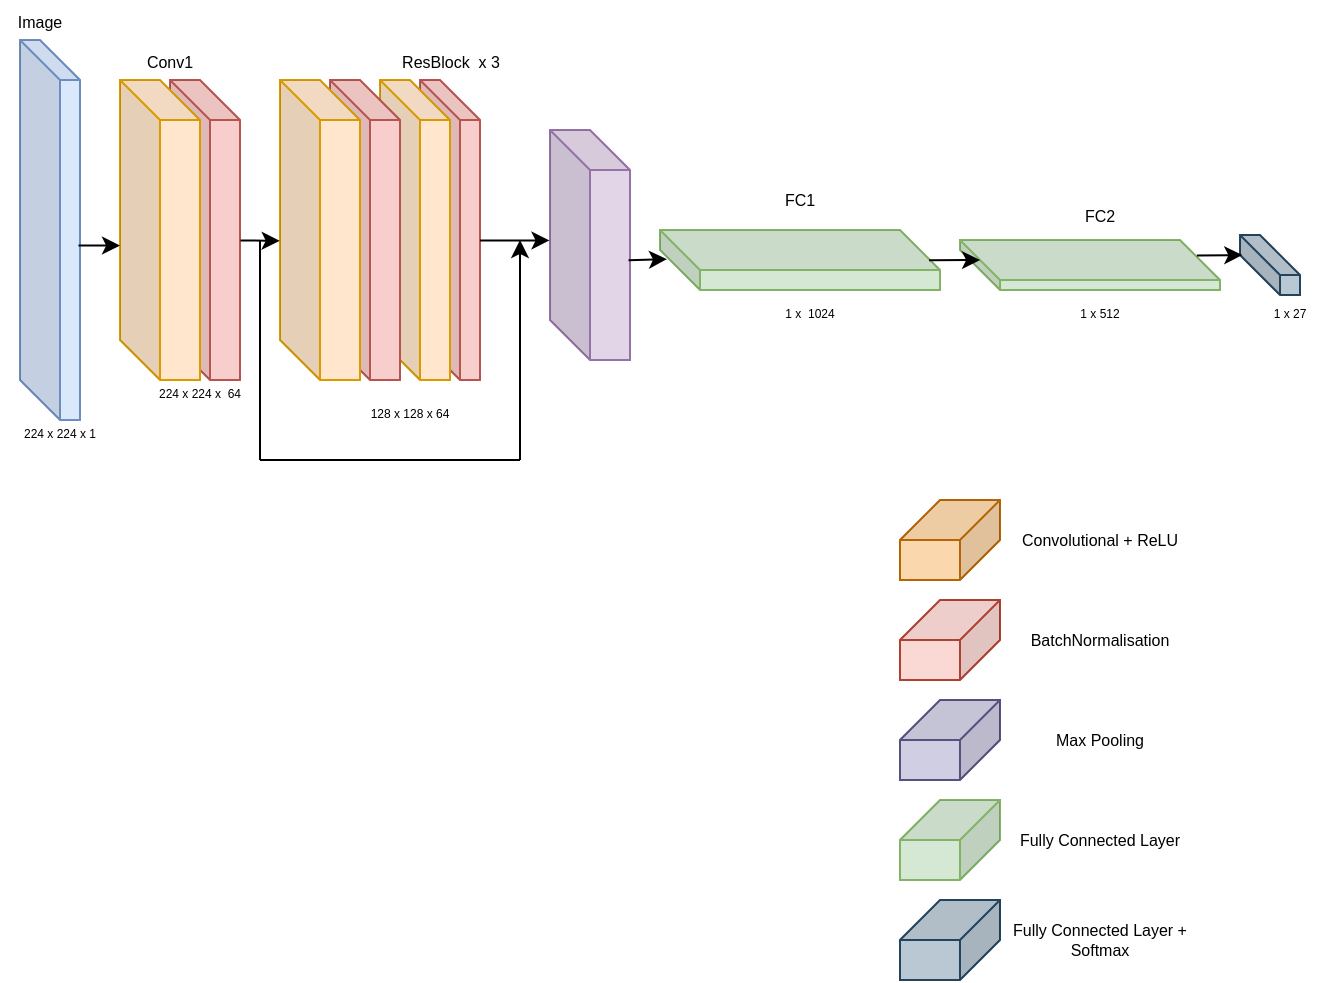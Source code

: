 <mxfile version="20.5.2" type="github">
  <diagram id="rQ2sJkADrS01hE8YLVf3" name="Page-1">
    <mxGraphModel dx="488" dy="442" grid="1" gridSize="10" guides="1" tooltips="1" connect="1" arrows="1" fold="1" page="1" pageScale="1" pageWidth="850" pageHeight="1100" math="0" shadow="0">
      <root>
        <mxCell id="0" />
        <mxCell id="1" parent="0" />
        <mxCell id="rSsCVXrkZo28gq-cM43m-12" value="" style="shape=cube;whiteSpace=wrap;html=1;boundedLbl=1;backgroundOutline=1;darkOpacity=0.05;darkOpacity2=0.1;fillColor=#f8cecc;strokeColor=#b85450;" vertex="1" parent="1">
          <mxGeometry x="320" y="470" width="30" height="150" as="geometry" />
        </mxCell>
        <mxCell id="rSsCVXrkZo28gq-cM43m-13" value="" style="shape=cube;whiteSpace=wrap;html=1;boundedLbl=1;backgroundOutline=1;darkOpacity=0.05;darkOpacity2=0.1;fillColor=#ffe6cc;strokeColor=#d79b00;" vertex="1" parent="1">
          <mxGeometry x="300" y="470" width="35" height="150" as="geometry" />
        </mxCell>
        <mxCell id="rSsCVXrkZo28gq-cM43m-21" value="" style="shape=cube;whiteSpace=wrap;html=1;boundedLbl=1;backgroundOutline=1;darkOpacity=0.05;darkOpacity2=0.1;fillColor=#e1d5e7;strokeColor=#9673a6;" vertex="1" parent="1">
          <mxGeometry x="385" y="495" width="40" height="115" as="geometry" />
        </mxCell>
        <mxCell id="rSsCVXrkZo28gq-cM43m-7" value="" style="shape=cube;whiteSpace=wrap;html=1;boundedLbl=1;backgroundOutline=1;darkOpacity=0.05;darkOpacity2=0.1;fillColor=#f8cecc;strokeColor=#b85450;" vertex="1" parent="1">
          <mxGeometry x="195" y="470" width="35" height="150" as="geometry" />
        </mxCell>
        <mxCell id="rSsCVXrkZo28gq-cM43m-1" value="" style="shape=cube;whiteSpace=wrap;html=1;boundedLbl=1;backgroundOutline=1;darkOpacity=0.05;darkOpacity2=0.1;fillColor=#ffe6cc;strokeColor=#d79b00;" vertex="1" parent="1">
          <mxGeometry x="170" y="470" width="40" height="150" as="geometry" />
        </mxCell>
        <mxCell id="rSsCVXrkZo28gq-cM43m-2" value="" style="shape=cube;whiteSpace=wrap;html=1;boundedLbl=1;backgroundOutline=1;darkOpacity=0.05;darkOpacity2=0.1;fillColor=#dae8fc;strokeColor=#6c8ebf;" vertex="1" parent="1">
          <mxGeometry x="120" y="450" width="30" height="190" as="geometry" />
        </mxCell>
        <mxCell id="rSsCVXrkZo28gq-cM43m-3" value="&lt;font style=&quot;font-size: 8px;&quot;&gt;Conv1&lt;/font&gt;" style="text;html=1;strokeColor=none;fillColor=none;align=center;verticalAlign=middle;whiteSpace=wrap;rounded=0;" vertex="1" parent="1">
          <mxGeometry x="175" y="450" width="40" height="20" as="geometry" />
        </mxCell>
        <mxCell id="rSsCVXrkZo28gq-cM43m-4" value="&lt;font style=&quot;font-size: 8px;&quot;&gt;Image&lt;/font&gt;" style="text;html=1;strokeColor=none;fillColor=none;align=center;verticalAlign=middle;whiteSpace=wrap;rounded=0;" vertex="1" parent="1">
          <mxGeometry x="110" y="430" width="40" height="20" as="geometry" />
        </mxCell>
        <mxCell id="rSsCVXrkZo28gq-cM43m-5" value="&lt;font style=&quot;font-size: 6px;&quot;&gt;224 x 224 x 1&lt;/font&gt;" style="text;html=1;strokeColor=none;fillColor=none;align=center;verticalAlign=middle;whiteSpace=wrap;rounded=0;" vertex="1" parent="1">
          <mxGeometry x="120" y="640" width="40" height="10" as="geometry" />
        </mxCell>
        <mxCell id="rSsCVXrkZo28gq-cM43m-9" value="&lt;font style=&quot;font-size: 6px;&quot;&gt;224 x 224 x&amp;nbsp; 64&lt;/font&gt;" style="text;html=1;strokeColor=none;fillColor=none;align=center;verticalAlign=middle;whiteSpace=wrap;rounded=0;" vertex="1" parent="1">
          <mxGeometry x="185" y="620" width="50" height="10" as="geometry" />
        </mxCell>
        <mxCell id="rSsCVXrkZo28gq-cM43m-10" value="" style="shape=cube;whiteSpace=wrap;html=1;boundedLbl=1;backgroundOutline=1;darkOpacity=0.05;darkOpacity2=0.1;fillColor=#f8cecc;strokeColor=#b85450;" vertex="1" parent="1">
          <mxGeometry x="275" y="470" width="35" height="150" as="geometry" />
        </mxCell>
        <mxCell id="rSsCVXrkZo28gq-cM43m-11" value="" style="shape=cube;whiteSpace=wrap;html=1;boundedLbl=1;backgroundOutline=1;darkOpacity=0.05;darkOpacity2=0.1;fillColor=#ffe6cc;strokeColor=#d79b00;" vertex="1" parent="1">
          <mxGeometry x="250" y="470" width="40" height="150" as="geometry" />
        </mxCell>
        <mxCell id="rSsCVXrkZo28gq-cM43m-17" value="&lt;font style=&quot;font-size: 8px;&quot;&gt;ResBlock&amp;nbsp; x 3&lt;/font&gt;" style="text;html=1;strokeColor=none;fillColor=none;align=center;verticalAlign=middle;whiteSpace=wrap;rounded=0;" vertex="1" parent="1">
          <mxGeometry x="302.5" y="450" width="65" height="20" as="geometry" />
        </mxCell>
        <mxCell id="rSsCVXrkZo28gq-cM43m-18" value="" style="endArrow=classic;html=1;rounded=0;fontSize=8;exitX=1.007;exitY=0.535;exitDx=0;exitDy=0;exitPerimeter=0;entryX=-0.004;entryY=0.536;entryDx=0;entryDy=0;entryPerimeter=0;" edge="1" parent="1" source="rSsCVXrkZo28gq-cM43m-7" target="rSsCVXrkZo28gq-cM43m-11">
          <mxGeometry width="50" height="50" relative="1" as="geometry">
            <mxPoint x="300" y="540" as="sourcePoint" />
            <mxPoint x="350" y="490" as="targetPoint" />
          </mxGeometry>
        </mxCell>
        <mxCell id="rSsCVXrkZo28gq-cM43m-19" value="" style="endArrow=classic;html=1;rounded=0;fontSize=8;exitX=0.975;exitY=0.541;exitDx=0;exitDy=0;exitPerimeter=0;entryX=0;entryY=0.552;entryDx=0;entryDy=0;entryPerimeter=0;" edge="1" parent="1" source="rSsCVXrkZo28gq-cM43m-2" target="rSsCVXrkZo28gq-cM43m-1">
          <mxGeometry width="50" height="50" relative="1" as="geometry">
            <mxPoint x="270" y="530" as="sourcePoint" />
            <mxPoint x="320" y="480" as="targetPoint" />
          </mxGeometry>
        </mxCell>
        <mxCell id="rSsCVXrkZo28gq-cM43m-22" value="&lt;font style=&quot;font-size: 6px;&quot;&gt;128 x 128 x 64&lt;/font&gt;" style="text;html=1;strokeColor=none;fillColor=none;align=center;verticalAlign=middle;whiteSpace=wrap;rounded=0;" vertex="1" parent="1">
          <mxGeometry x="290" y="630" width="50" height="10" as="geometry" />
        </mxCell>
        <mxCell id="rSsCVXrkZo28gq-cM43m-23" value="" style="endArrow=classic;html=1;rounded=0;fontSize=8;exitX=0.993;exitY=0.544;exitDx=0;exitDy=0;exitPerimeter=0;entryX=-0.006;entryY=0.48;entryDx=0;entryDy=0;entryPerimeter=0;" edge="1" parent="1" target="rSsCVXrkZo28gq-cM43m-21">
          <mxGeometry width="50" height="50" relative="1" as="geometry">
            <mxPoint x="350.005" y="550.3" as="sourcePoint" />
            <mxPoint x="380.19" y="550.0" as="targetPoint" />
          </mxGeometry>
        </mxCell>
        <mxCell id="rSsCVXrkZo28gq-cM43m-26" value="" style="endArrow=none;html=1;rounded=0;fontSize=8;" edge="1" parent="1">
          <mxGeometry width="50" height="50" relative="1" as="geometry">
            <mxPoint x="240" y="660" as="sourcePoint" />
            <mxPoint x="240" y="550" as="targetPoint" />
          </mxGeometry>
        </mxCell>
        <mxCell id="rSsCVXrkZo28gq-cM43m-27" value="" style="endArrow=none;html=1;rounded=0;fontSize=8;" edge="1" parent="1">
          <mxGeometry width="50" height="50" relative="1" as="geometry">
            <mxPoint x="240" y="660" as="sourcePoint" />
            <mxPoint x="370" y="660" as="targetPoint" />
          </mxGeometry>
        </mxCell>
        <mxCell id="rSsCVXrkZo28gq-cM43m-28" value="" style="endArrow=classic;html=1;rounded=0;fontSize=8;" edge="1" parent="1">
          <mxGeometry width="50" height="50" relative="1" as="geometry">
            <mxPoint x="370" y="660" as="sourcePoint" />
            <mxPoint x="370" y="550" as="targetPoint" />
          </mxGeometry>
        </mxCell>
        <mxCell id="rSsCVXrkZo28gq-cM43m-51" value="" style="shape=cube;whiteSpace=wrap;html=1;boundedLbl=1;backgroundOutline=1;darkOpacity=0.05;darkOpacity2=0.1;fillColor=#d5e8d4;strokeColor=#82b366;" vertex="1" parent="1">
          <mxGeometry x="440" y="545" width="140" height="30" as="geometry" />
        </mxCell>
        <mxCell id="rSsCVXrkZo28gq-cM43m-52" value="" style="endArrow=classic;html=1;rounded=0;fontSize=8;exitX=0.981;exitY=0.566;exitDx=0;exitDy=0;exitPerimeter=0;entryX=0.025;entryY=0.486;entryDx=0;entryDy=0;entryPerimeter=0;" edge="1" parent="1" source="rSsCVXrkZo28gq-cM43m-21" target="rSsCVXrkZo28gq-cM43m-51">
          <mxGeometry width="50" height="50" relative="1" as="geometry">
            <mxPoint x="470" y="580" as="sourcePoint" />
            <mxPoint x="520" y="530" as="targetPoint" />
          </mxGeometry>
        </mxCell>
        <mxCell id="rSsCVXrkZo28gq-cM43m-53" value="FC1" style="text;html=1;strokeColor=none;fillColor=none;align=center;verticalAlign=middle;whiteSpace=wrap;rounded=0;fontSize=8;" vertex="1" parent="1">
          <mxGeometry x="480" y="515" width="60" height="30" as="geometry" />
        </mxCell>
        <mxCell id="rSsCVXrkZo28gq-cM43m-54" value="&lt;font style=&quot;font-size: 6px;&quot;&gt;1 x&amp;nbsp; 1024&lt;/font&gt;" style="text;html=1;strokeColor=none;fillColor=none;align=center;verticalAlign=middle;whiteSpace=wrap;rounded=0;" vertex="1" parent="1">
          <mxGeometry x="490" y="580" width="50" height="10" as="geometry" />
        </mxCell>
        <mxCell id="rSsCVXrkZo28gq-cM43m-55" value="" style="shape=cube;whiteSpace=wrap;html=1;boundedLbl=1;backgroundOutline=1;darkOpacity=0.05;darkOpacity2=0.1;fillColor=#d5e8d4;strokeColor=#82b366;" vertex="1" parent="1">
          <mxGeometry x="590" y="550" width="130" height="25" as="geometry" />
        </mxCell>
        <mxCell id="rSsCVXrkZo28gq-cM43m-56" value="FC2" style="text;html=1;strokeColor=none;fillColor=none;align=center;verticalAlign=middle;whiteSpace=wrap;rounded=0;fontSize=8;" vertex="1" parent="1">
          <mxGeometry x="630" y="523" width="60" height="30" as="geometry" />
        </mxCell>
        <mxCell id="rSsCVXrkZo28gq-cM43m-57" value="&lt;font style=&quot;font-size: 6px;&quot;&gt;1 x 512&lt;/font&gt;" style="text;html=1;strokeColor=none;fillColor=none;align=center;verticalAlign=middle;whiteSpace=wrap;rounded=0;" vertex="1" parent="1">
          <mxGeometry x="635" y="580" width="50" height="10" as="geometry" />
        </mxCell>
        <mxCell id="rSsCVXrkZo28gq-cM43m-58" value="" style="endArrow=classic;html=1;rounded=0;fontSize=8;exitX=0.961;exitY=0.505;exitDx=0;exitDy=0;exitPerimeter=0;entryX=0.077;entryY=0.4;entryDx=0;entryDy=0;entryPerimeter=0;" edge="1" parent="1" source="rSsCVXrkZo28gq-cM43m-51" target="rSsCVXrkZo28gq-cM43m-55">
          <mxGeometry width="50" height="50" relative="1" as="geometry">
            <mxPoint x="610" y="580" as="sourcePoint" />
            <mxPoint x="660" y="530" as="targetPoint" />
          </mxGeometry>
        </mxCell>
        <mxCell id="rSsCVXrkZo28gq-cM43m-59" value="" style="shape=cube;whiteSpace=wrap;html=1;boundedLbl=1;backgroundOutline=1;darkOpacity=0.05;darkOpacity2=0.1;fillColor=#bac8d3;strokeColor=#23445d;" vertex="1" parent="1">
          <mxGeometry x="730" y="547.5" width="30" height="30" as="geometry" />
        </mxCell>
        <mxCell id="rSsCVXrkZo28gq-cM43m-60" value="" style="endArrow=classic;html=1;rounded=0;fontSize=8;exitX=0.911;exitY=0.308;exitDx=0;exitDy=0;exitPerimeter=0;entryX=0.038;entryY=0.334;entryDx=0;entryDy=0;entryPerimeter=0;" edge="1" parent="1" source="rSsCVXrkZo28gq-cM43m-55" target="rSsCVXrkZo28gq-cM43m-59">
          <mxGeometry width="50" height="50" relative="1" as="geometry">
            <mxPoint x="710" y="590" as="sourcePoint" />
            <mxPoint x="760" y="540" as="targetPoint" />
          </mxGeometry>
        </mxCell>
        <mxCell id="rSsCVXrkZo28gq-cM43m-61" value="&lt;font style=&quot;font-size: 6px;&quot;&gt;1 x 27&lt;/font&gt;" style="text;html=1;strokeColor=none;fillColor=none;align=center;verticalAlign=middle;whiteSpace=wrap;rounded=0;" vertex="1" parent="1">
          <mxGeometry x="730" y="580" width="50" height="10" as="geometry" />
        </mxCell>
        <mxCell id="rSsCVXrkZo28gq-cM43m-62" value="" style="shape=cube;whiteSpace=wrap;html=1;boundedLbl=1;backgroundOutline=1;darkOpacity=0.05;darkOpacity2=0.1;fontSize=8;flipV=0;flipH=1;fillColor=#fad7ac;strokeColor=#b46504;" vertex="1" parent="1">
          <mxGeometry x="560" y="680" width="50" height="40" as="geometry" />
        </mxCell>
        <mxCell id="rSsCVXrkZo28gq-cM43m-63" value="" style="shape=cube;whiteSpace=wrap;html=1;boundedLbl=1;backgroundOutline=1;darkOpacity=0.05;darkOpacity2=0.1;fontSize=8;flipV=0;flipH=1;fillColor=#fad9d5;strokeColor=#ae4132;" vertex="1" parent="1">
          <mxGeometry x="560" y="730" width="50" height="40" as="geometry" />
        </mxCell>
        <mxCell id="rSsCVXrkZo28gq-cM43m-64" value="" style="shape=cube;whiteSpace=wrap;html=1;boundedLbl=1;backgroundOutline=1;darkOpacity=0.05;darkOpacity2=0.1;fontSize=8;flipV=0;flipH=1;fillColor=#d0cee2;strokeColor=#56517e;" vertex="1" parent="1">
          <mxGeometry x="560" y="780" width="50" height="40" as="geometry" />
        </mxCell>
        <mxCell id="rSsCVXrkZo28gq-cM43m-65" value="" style="shape=cube;whiteSpace=wrap;html=1;boundedLbl=1;backgroundOutline=1;darkOpacity=0.05;darkOpacity2=0.1;fontSize=8;flipV=0;flipH=1;fillColor=#d5e8d4;strokeColor=#82b366;" vertex="1" parent="1">
          <mxGeometry x="560" y="830" width="50" height="40" as="geometry" />
        </mxCell>
        <mxCell id="rSsCVXrkZo28gq-cM43m-66" value="" style="shape=cube;whiteSpace=wrap;html=1;boundedLbl=1;backgroundOutline=1;darkOpacity=0.05;darkOpacity2=0.1;fontSize=8;flipV=0;flipH=1;fillColor=#bac8d3;strokeColor=#23445d;" vertex="1" parent="1">
          <mxGeometry x="560" y="880" width="50" height="40" as="geometry" />
        </mxCell>
        <mxCell id="rSsCVXrkZo28gq-cM43m-67" value="Convolutional + ReLU" style="text;html=1;strokeColor=none;fillColor=none;align=center;verticalAlign=middle;whiteSpace=wrap;rounded=0;fontSize=8;" vertex="1" parent="1">
          <mxGeometry x="615" y="685" width="90" height="30" as="geometry" />
        </mxCell>
        <mxCell id="rSsCVXrkZo28gq-cM43m-68" value="BatchNormalisation&lt;span style=&quot;color: rgba(0, 0, 0, 0); font-family: monospace; font-size: 0px; text-align: start;&quot;&gt;%3CmxGraphModel%3E%3Croot%3E%3CmxCell%20id%3D%220%22%2F%3E%3CmxCell%20id%3D%221%22%20parent%3D%220%22%2F%3E%3CmxCell%20id%3D%222%22%20value%3D%22Convolutional%20%2B%20ReLu%22%20style%3D%22text%3Bhtml%3D1%3BstrokeColor%3Dnone%3BfillColor%3Dnone%3Balign%3Dcenter%3BverticalAlign%3Dmiddle%3BwhiteSpace%3Dwrap%3Brounded%3D0%3BfontSize%3D8%3B%22%20vertex%3D%221%22%20parent%3D%221%22%3E%3CmxGeometry%20x%3D%22615%22%20y%3D%22685%22%20width%3D%2290%22%20height%3D%2230%22%20as%3D%22geometry%22%2F%3E%3C%2FmxCell%3E%3C%2Froot%3E%3C%2FmxGraphModel%3E&lt;/span&gt;" style="text;html=1;strokeColor=none;fillColor=none;align=center;verticalAlign=middle;whiteSpace=wrap;rounded=0;fontSize=8;" vertex="1" parent="1">
          <mxGeometry x="615" y="735" width="90" height="30" as="geometry" />
        </mxCell>
        <mxCell id="rSsCVXrkZo28gq-cM43m-69" value="Max Pooling" style="text;html=1;strokeColor=none;fillColor=none;align=center;verticalAlign=middle;whiteSpace=wrap;rounded=0;fontSize=8;" vertex="1" parent="1">
          <mxGeometry x="615" y="785" width="90" height="30" as="geometry" />
        </mxCell>
        <mxCell id="rSsCVXrkZo28gq-cM43m-70" value="Fully Connected Layer" style="text;html=1;strokeColor=none;fillColor=none;align=center;verticalAlign=middle;whiteSpace=wrap;rounded=0;fontSize=8;" vertex="1" parent="1">
          <mxGeometry x="615" y="835" width="90" height="30" as="geometry" />
        </mxCell>
        <mxCell id="rSsCVXrkZo28gq-cM43m-71" value="Fully Connected Layer +&lt;br&gt;Softmax" style="text;html=1;strokeColor=none;fillColor=none;align=center;verticalAlign=middle;whiteSpace=wrap;rounded=0;fontSize=8;" vertex="1" parent="1">
          <mxGeometry x="615" y="885" width="90" height="30" as="geometry" />
        </mxCell>
      </root>
    </mxGraphModel>
  </diagram>
</mxfile>
